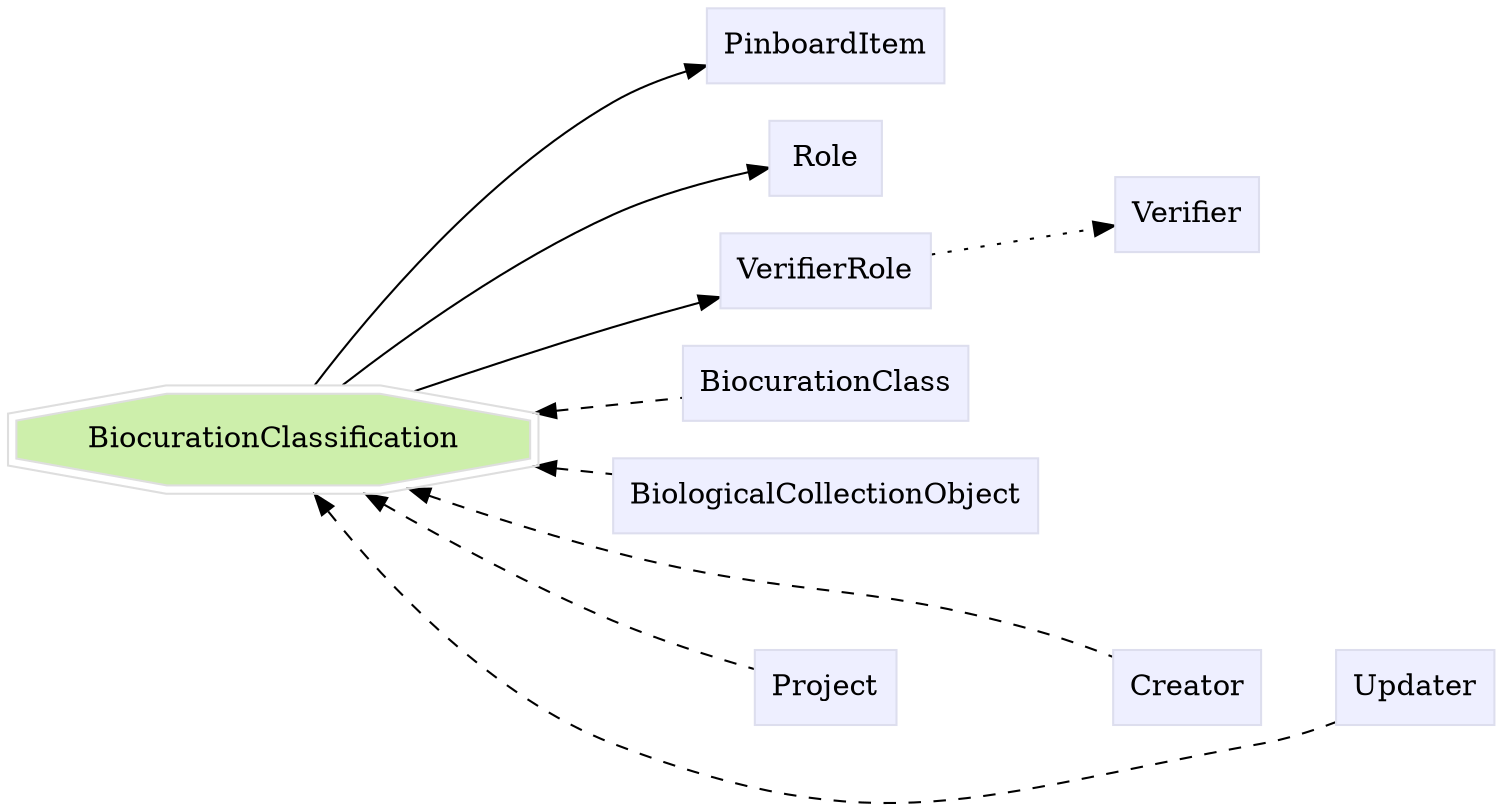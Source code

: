 digraph BiocurationClassification {
	graph [bb="0,0,614.68,378.58",
		label="",
		outputorder=edgesfirst,
		rankdir=LR
	];
	node [label="\N"];
	subgraph annotator_cluster {
		graph [rank=min];
	}
	subgraph core {
	}
	subgraph supporting {
		BiocurationClassification	[color="#dedede",
			fillcolor="#cdefab",
			group=target,
			height=0.61111,
			href="/develop/Data/models.html#biocuration-classification",
			label=BiocurationClassification,
			pos="112.34,171.58",
			shape=doubleoctagon,
			style=filled,
			target=_top,
			width=3.1205];
		PinboardItem	[color="#dddeee",
			fillcolor="#eeefff",
			group=supporting,
			height=0.5,
			href="/develop/Data/models.html#pinboard-item",
			label=PinboardItem,
			pos="343.18,360.58",
			shape=box,
			style=filled,
			target=_top,
			width=1.2639];
		Role	[color="#dddeee",
			fillcolor="#eeefff",
			group=supporting,
			height=0.5,
			href="/develop/Data/models.html#role",
			label=Role,
			pos="343.18,306.58",
			shape=box,
			style=filled,
			target=_top,
			width=0.75];
		VerifierRole	[color="#dddeee",
			fillcolor="#eeefff",
			group=supporting,
			height=0.5,
			href="/develop/Data/models.html#verifier-role",
			label=VerifierRole,
			pos="343.18,252.58",
			shape=box,
			style=filled,
			target=_top,
			width=1.1528];
		Verifier	[color="#dddeee",
			fillcolor="#eeefff",
			group=supporting,
			height=0.5,
			href="/develop/Data/models.html#verifier",
			label=Verifier,
			pos="490.18,279.58",
			shape=box,
			style=filled,
			target=_top,
			width=0.79167];
		BiocurationClass	[color="#dddeee",
			fillcolor="#eeefff",
			group=supporting,
			height=0.5,
			href="/develop/Data/models.html#biocuration-class",
			label=BiocurationClass,
			pos="343.18,198.58",
			shape=box,
			style=filled,
			target=_top,
			width=1.5278];
		BiologicalCollectionObject	[color="#dddeee",
			fillcolor="#eeefff",
			group=supporting,
			height=0.5,
			href="/develop/Data/models.html#biological-collection-object",
			label=BiologicalCollectionObject,
			pos="343.18,144.58",
			shape=box,
			style=filled,
			target=_top,
			width=2.2917];
		Creator	[color="#dddeee",
			fillcolor="#eeefff",
			group=supporting,
			height=0.5,
			href="/develop/Data/models.html#creator",
			label=Creator,
			pos="490.18,52.584",
			shape=box,
			style=filled,
			target=_top,
			width=0.79167];
		Project	[color="#dddeee",
			fillcolor="#eeefff",
			group=supporting,
			height=0.5,
			href="/develop/Data/models.html#project",
			label=Project,
			pos="343.18,52.584",
			shape=box,
			style=filled,
			target=_top,
			width=0.76389];
		Updater	[color="#dddeee",
			fillcolor="#eeefff",
			group=supporting,
			height=0.5,
			href="/develop/Data/models.html#updater",
			label=Updater,
			pos="584.68,52.584",
			shape=box,
			style=filled,
			target=_top,
			width=0.83333];
	}
	BiocurationClassification -> PinboardItem	[pos="e,297.58,350.33 127.83,193.77 151.57,228.45 202.02,295.46 260.68,333.58 269.02,339.01 278.55,343.44 288.09,347.02"];
	BiocurationClassification -> Role	[pos="e,316.01,300.17 138.32,193.73 166.4,217.66 214.17,255.59 260.68,279.58 274.99,286.97 291.74,292.93 306.32,297.35"];
	BiocurationClassification -> VerifierRole	[pos="e,301.46,239.38 167.77,192 195.5,202.28 229.81,214.82 260.68,225.58 270.7,229.08 281.46,232.72 291.76,236.16"];
	BiocurationClassification -> BiocurationClass	[dir=back,
		pos="s,216.71,183.78 226.84,184.98 248.2,187.5 269.6,190.02 288.06,192.2",
		style=dashed];
	BiocurationClassification -> BiologicalCollectionObject	[dir=back,
		pos="s,216.71,159.39 226.72,158.21 238.13,156.86 249.55,155.51 260.53,154.22",
		style=dashed];
	BiocurationClassification -> Creator	[dir=back,
		pos="s,165.31,150.73 174.74,147.13 200.96,137.2 232.07,126.08 260.68,117.58 332.81,96.15 354.11,102.84 425.68,79.584 437.64,75.697 450.47,\
70.456 461.45,65.626",
		style=dashed];
	BiocurationClassification -> Project	[dir=back,
		pos="s,147.31,149.42 155.92,143.99 184.82,125.88 224.26,102.34 260.68,84.584 278.57,75.855 299.5,67.681 315.66,61.778",
		style=dashed];
	BiocurationClassification -> Updater	[dir=back,
		pos="s,127.21,149.42 133.05,140.88 157.87,105.37 204.19,48.831 260.68,25.584 366.71,-18.055 406.22,3.1578 518.68,25.584 530.78,27.998 \
543.45,32.71 554.36,37.531",
		style=dashed];
	Role -> Verifier	[pos="e,461.63,284.71 370.43,301.69 393.1,297.47 426.12,291.33 451.58,286.58",
		style=invis];
	VerifierRole -> Verifier	[pos="e,461.53,274.44 384.95,260.18 405.88,264.07 431.19,268.79 451.63,272.59",
		style=dotted];
	Creator -> Updater	[pos="e,554.51,52.584 518.68,52.584 526.7,52.584 535.64,52.584 544.25,52.584",
		style=invis];
	Project -> Creator	[pos="e,461.27,52.584 370.77,52.584 393.23,52.584 425.68,52.584 450.94,52.584",
		style=invis];
}
